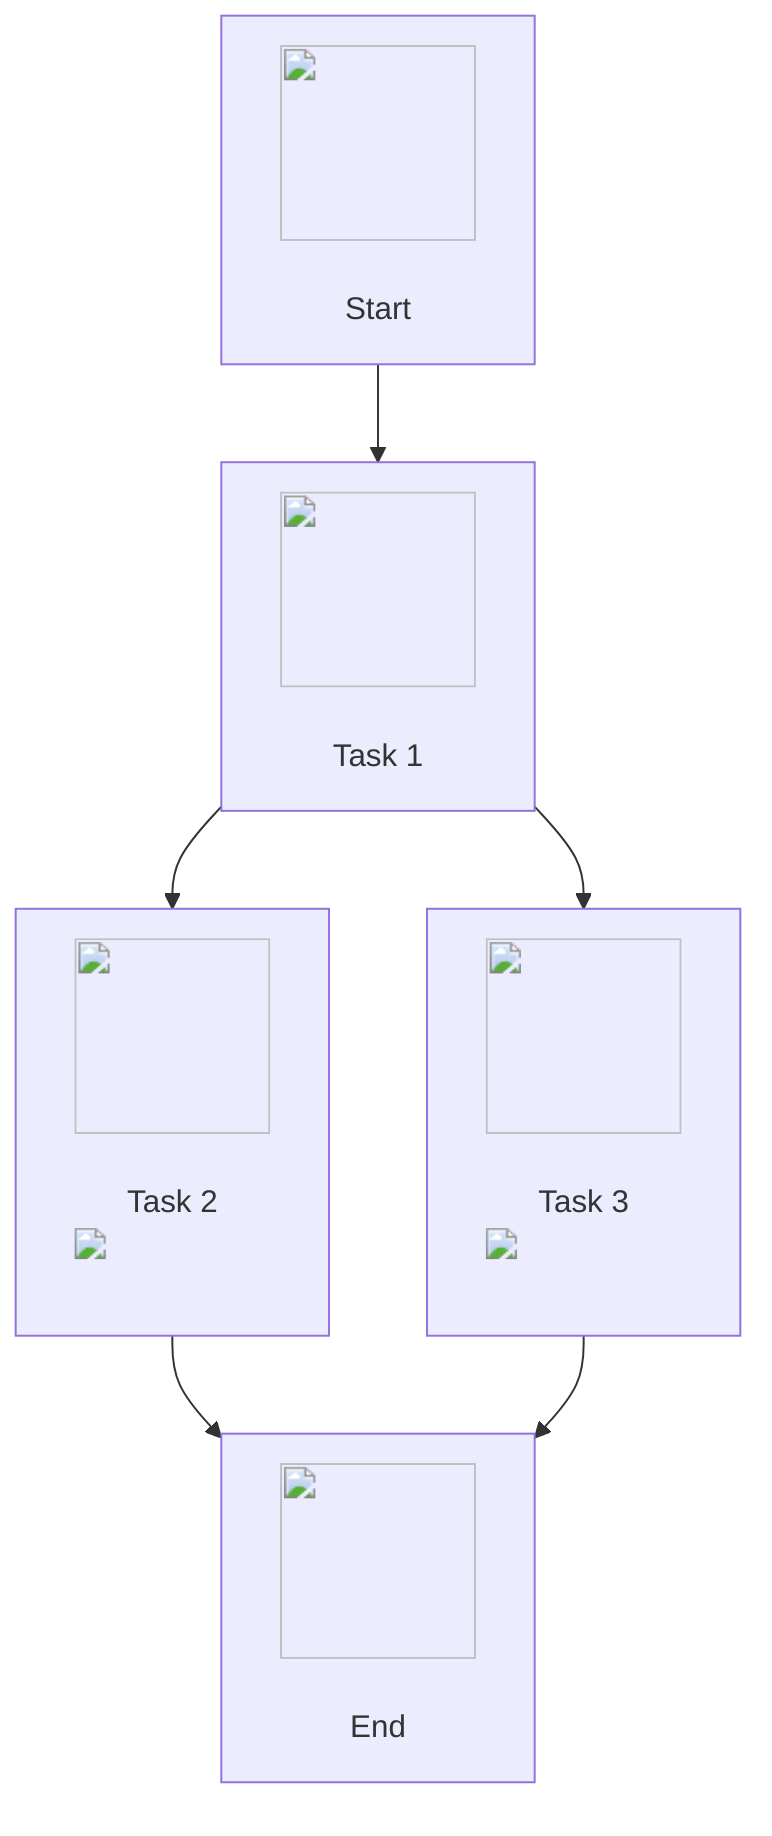 graph TD;
    A["<img src='icons/database.svg' width=100 height=100/> <br/> Start"] --> B["<img src='icons/file.svg' width=100 height=100/> <br/> Task 1"];
    B --> C["<img src='icons/brain.svg' width=100 height=100/> <br/> Task 2 <img src='dummy_plots/scatter_plot_template.svg'/> <br/> "];
    B --> D["<img src='icons/brain.svg' width=100 height=100/> <br/> Task 3 <img src='dummy_plots/lineplot_template.svg'/> <br/> "];
    C --> E["<img src='icons/table.svg' width=100 height=100/> <br/> End"];
    D --> E;